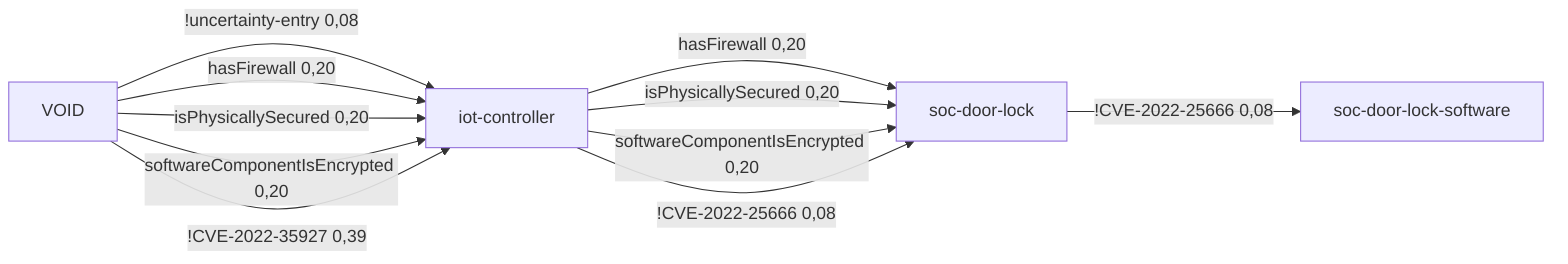 %% AttributeChange [4mcontiki-ng/contiki-ng[0m to [4m4.7[0m for node [4msoc-door-lock[0m
%%  VOID -[0,71]->  iot-controller -[0,53]->  soc-door-lock -[0,08]-> soc-door-lock-software 12,06 0,03
flowchart LR
	soc-door-lock[soc-door-lock]
	soc-door-lock-software[soc-door-lock-software]
	iot-controller[iot-controller]
	VOID[VOID]
	soc-door-lock -->|!CVE-2022-25666 0,08| soc-door-lock-software
	iot-controller -->|hasFirewall 0,20| soc-door-lock
	iot-controller -->|isPhysicallySecured 0,20| soc-door-lock
	iot-controller -->|softwareComponentIsEncrypted 0,20| soc-door-lock
	iot-controller -->|!CVE-2022-25666 0,08| soc-door-lock
	VOID -->|!uncertainty-entry 0,08| iot-controller
	VOID -->|hasFirewall 0,20| iot-controller
	VOID -->|isPhysicallySecured 0,20| iot-controller
	VOID -->|softwareComponentIsEncrypted 0,20| iot-controller
	VOID -->|!CVE-2022-35927 0,39| iot-controller